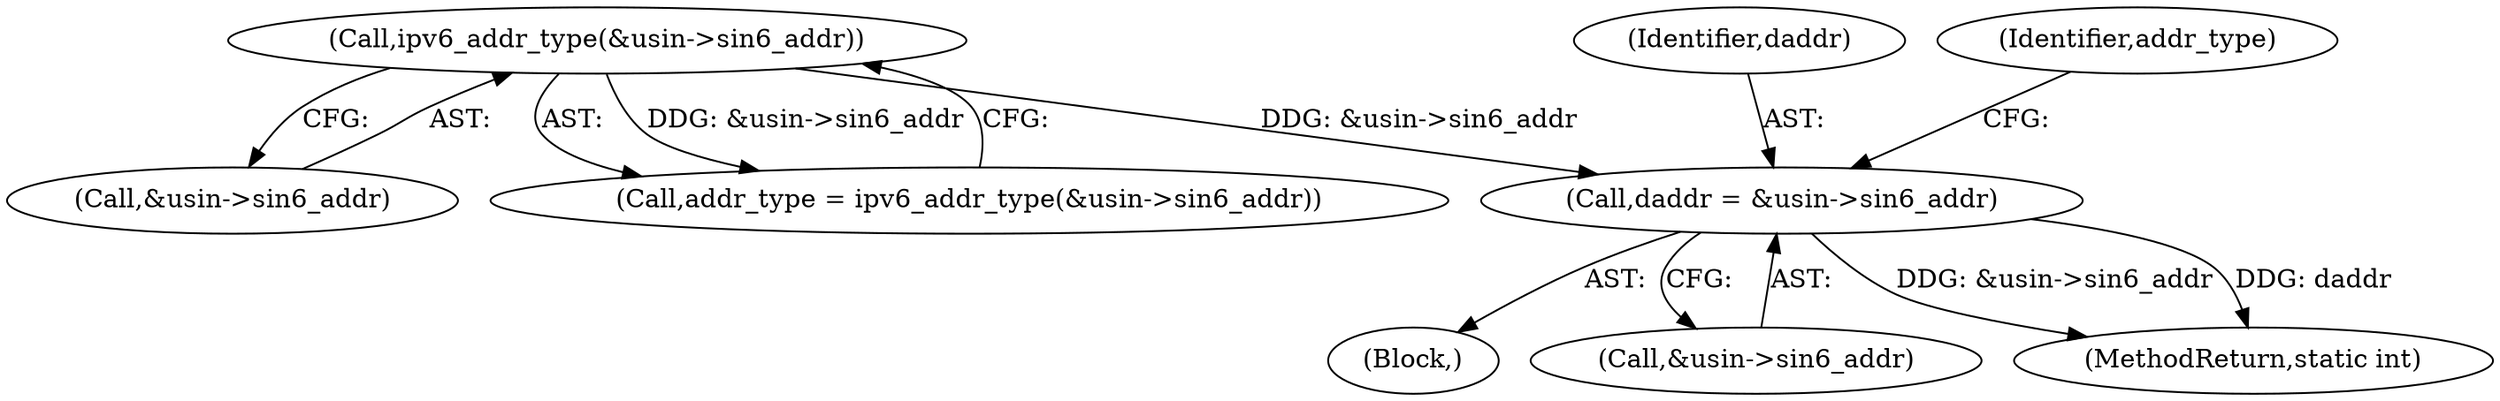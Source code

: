 digraph "0_linux_45f6fad84cc305103b28d73482b344d7f5b76f39_4@pointer" {
"1000234" [label="(Call,daddr = &usin->sin6_addr)"];
"1000215" [label="(Call,ipv6_addr_type(&usin->sin6_addr))"];
"1000234" [label="(Call,daddr = &usin->sin6_addr)"];
"1000108" [label="(Block,)"];
"1000236" [label="(Call,&usin->sin6_addr)"];
"1000215" [label="(Call,ipv6_addr_type(&usin->sin6_addr))"];
"1000597" [label="(MethodReturn,static int)"];
"1000216" [label="(Call,&usin->sin6_addr)"];
"1000235" [label="(Identifier,daddr)"];
"1000213" [label="(Call,addr_type = ipv6_addr_type(&usin->sin6_addr))"];
"1000242" [label="(Identifier,addr_type)"];
"1000234" -> "1000108"  [label="AST: "];
"1000234" -> "1000236"  [label="CFG: "];
"1000235" -> "1000234"  [label="AST: "];
"1000236" -> "1000234"  [label="AST: "];
"1000242" -> "1000234"  [label="CFG: "];
"1000234" -> "1000597"  [label="DDG: &usin->sin6_addr"];
"1000234" -> "1000597"  [label="DDG: daddr"];
"1000215" -> "1000234"  [label="DDG: &usin->sin6_addr"];
"1000215" -> "1000213"  [label="AST: "];
"1000215" -> "1000216"  [label="CFG: "];
"1000216" -> "1000215"  [label="AST: "];
"1000213" -> "1000215"  [label="CFG: "];
"1000215" -> "1000213"  [label="DDG: &usin->sin6_addr"];
}
